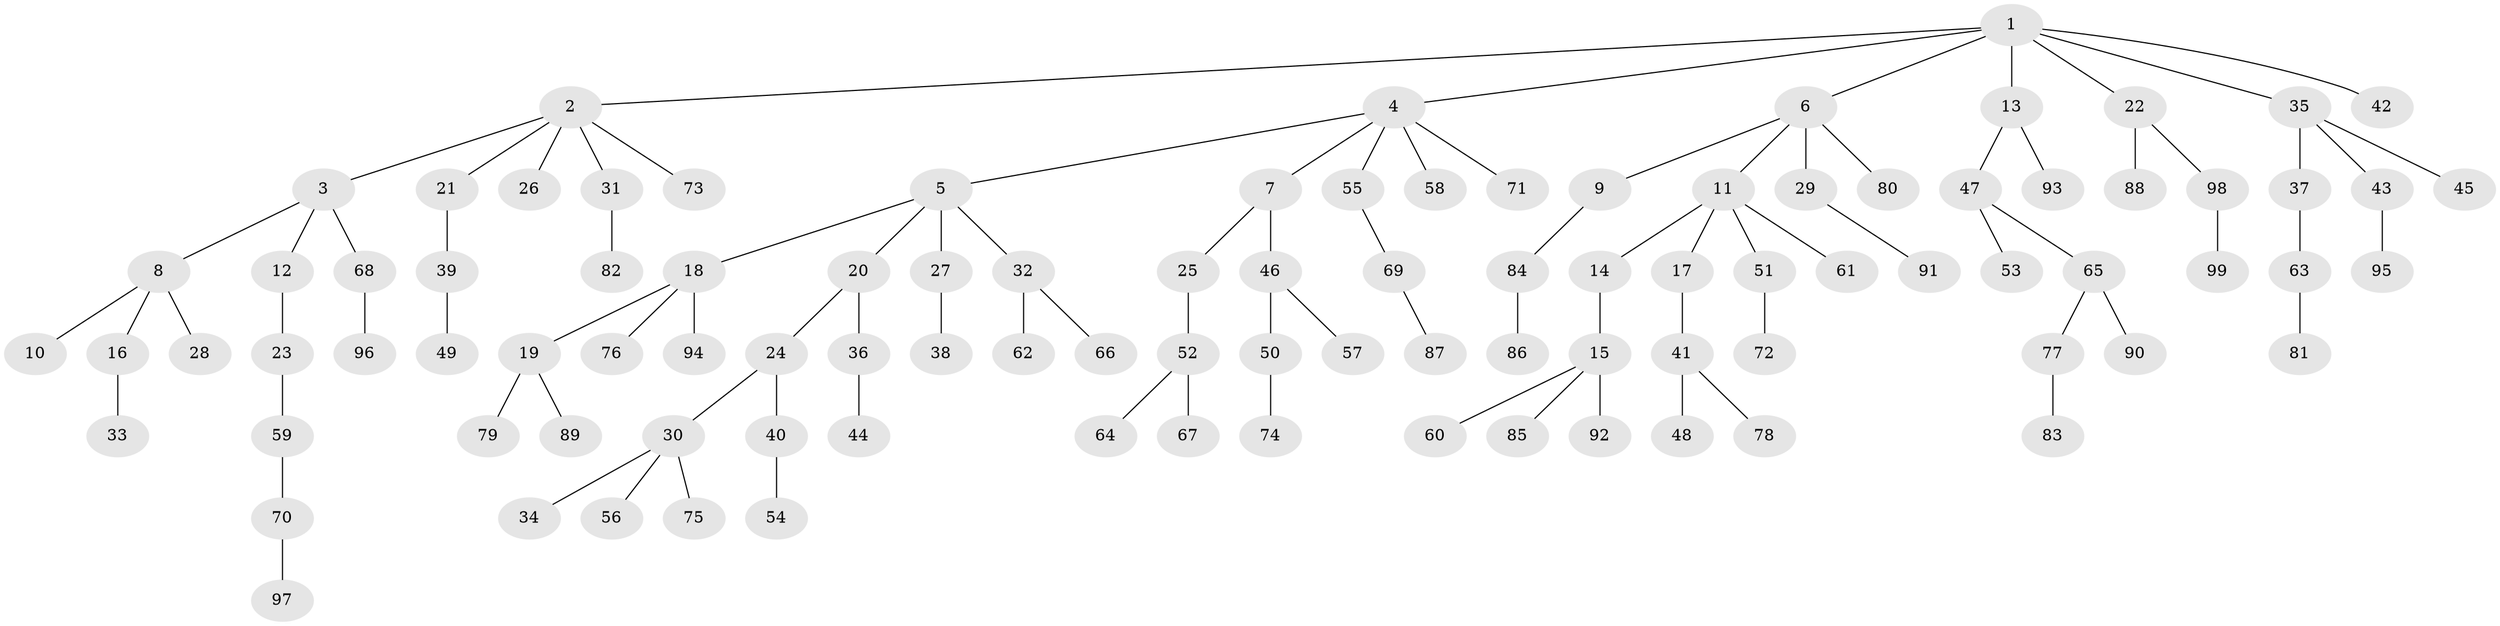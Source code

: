 // coarse degree distribution, {6: 0.03333333333333333, 3: 0.2, 4: 0.03333333333333333, 1: 0.4666666666666667, 2: 0.26666666666666666}
// Generated by graph-tools (version 1.1) at 2025/51/03/04/25 22:51:42]
// undirected, 99 vertices, 98 edges
graph export_dot {
  node [color=gray90,style=filled];
  1;
  2;
  3;
  4;
  5;
  6;
  7;
  8;
  9;
  10;
  11;
  12;
  13;
  14;
  15;
  16;
  17;
  18;
  19;
  20;
  21;
  22;
  23;
  24;
  25;
  26;
  27;
  28;
  29;
  30;
  31;
  32;
  33;
  34;
  35;
  36;
  37;
  38;
  39;
  40;
  41;
  42;
  43;
  44;
  45;
  46;
  47;
  48;
  49;
  50;
  51;
  52;
  53;
  54;
  55;
  56;
  57;
  58;
  59;
  60;
  61;
  62;
  63;
  64;
  65;
  66;
  67;
  68;
  69;
  70;
  71;
  72;
  73;
  74;
  75;
  76;
  77;
  78;
  79;
  80;
  81;
  82;
  83;
  84;
  85;
  86;
  87;
  88;
  89;
  90;
  91;
  92;
  93;
  94;
  95;
  96;
  97;
  98;
  99;
  1 -- 2;
  1 -- 4;
  1 -- 6;
  1 -- 13;
  1 -- 22;
  1 -- 35;
  1 -- 42;
  2 -- 3;
  2 -- 21;
  2 -- 26;
  2 -- 31;
  2 -- 73;
  3 -- 8;
  3 -- 12;
  3 -- 68;
  4 -- 5;
  4 -- 7;
  4 -- 55;
  4 -- 58;
  4 -- 71;
  5 -- 18;
  5 -- 20;
  5 -- 27;
  5 -- 32;
  6 -- 9;
  6 -- 11;
  6 -- 29;
  6 -- 80;
  7 -- 25;
  7 -- 46;
  8 -- 10;
  8 -- 16;
  8 -- 28;
  9 -- 84;
  11 -- 14;
  11 -- 17;
  11 -- 51;
  11 -- 61;
  12 -- 23;
  13 -- 47;
  13 -- 93;
  14 -- 15;
  15 -- 60;
  15 -- 85;
  15 -- 92;
  16 -- 33;
  17 -- 41;
  18 -- 19;
  18 -- 76;
  18 -- 94;
  19 -- 79;
  19 -- 89;
  20 -- 24;
  20 -- 36;
  21 -- 39;
  22 -- 88;
  22 -- 98;
  23 -- 59;
  24 -- 30;
  24 -- 40;
  25 -- 52;
  27 -- 38;
  29 -- 91;
  30 -- 34;
  30 -- 56;
  30 -- 75;
  31 -- 82;
  32 -- 62;
  32 -- 66;
  35 -- 37;
  35 -- 43;
  35 -- 45;
  36 -- 44;
  37 -- 63;
  39 -- 49;
  40 -- 54;
  41 -- 48;
  41 -- 78;
  43 -- 95;
  46 -- 50;
  46 -- 57;
  47 -- 53;
  47 -- 65;
  50 -- 74;
  51 -- 72;
  52 -- 64;
  52 -- 67;
  55 -- 69;
  59 -- 70;
  63 -- 81;
  65 -- 77;
  65 -- 90;
  68 -- 96;
  69 -- 87;
  70 -- 97;
  77 -- 83;
  84 -- 86;
  98 -- 99;
}
